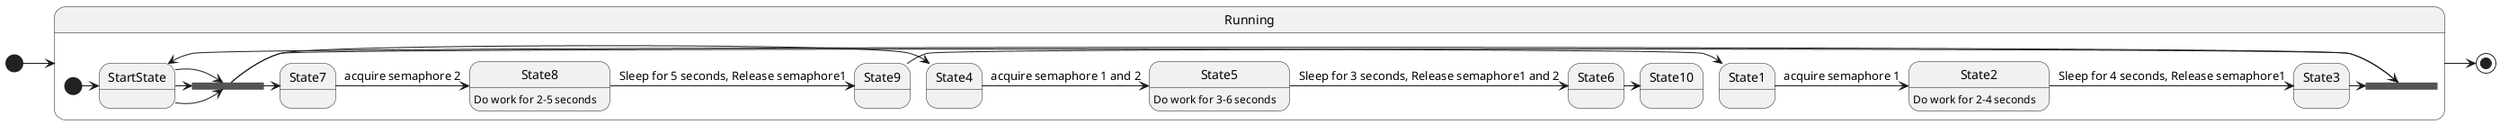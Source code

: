 @startuml

[*] -> Running

state Running{

    [*] -> StartState
    state Fork1 <<fork>>
    state Fork2 <<fork>>
    StartState -> Fork1
    Fork1 -> State1
    State1 -> State2 : acquire semaphore 1
    State2 : Do work for 2-4 seconds
    State2 -> State3 : Sleep for 4 seconds, Release semaphore1
    State3 -> Fork2

    StartState -> Fork1
    Fork1 -> State4
    State4 -> State5 : acquire semaphore 1 and 2
    State5 : Do work for 3-6 seconds
    State5 -> State6 : Sleep for 3 seconds, Release semaphore1 and 2
    State6 -> State10

    StartState -> Fork1
    Fork1 -> State7
    State7 -> State8 : acquire semaphore 2
    State8 : Do work for 2-5 seconds
    State8 -> State9 : Sleep for 5 seconds, Release semaphore1
    State9 -> Fork2

    Fork2 -> StartState
}

Running -> [*]

@enduml